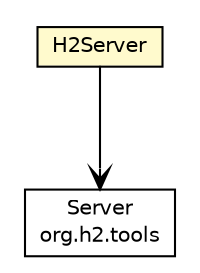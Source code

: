 #!/usr/local/bin/dot
#
# Class diagram 
# Generated by UMLGraph version R5_6_6-8-g8d7759 (http://www.umlgraph.org/)
#

digraph G {
	edge [fontname="Helvetica",fontsize=10,labelfontname="Helvetica",labelfontsize=10];
	node [fontname="Helvetica",fontsize=10,shape=plaintext];
	nodesep=0.25;
	ranksep=0.5;
	// org.dayatang.h2.H2Server
	c518 [label=<<table title="org.dayatang.h2.H2Server" border="0" cellborder="1" cellspacing="0" cellpadding="2" port="p" bgcolor="lemonChiffon" href="./H2Server.html">
		<tr><td><table border="0" cellspacing="0" cellpadding="1">
<tr><td align="center" balign="center"> H2Server </td></tr>
		</table></td></tr>
		</table>>, URL="./H2Server.html", fontname="Helvetica", fontcolor="black", fontsize=10.0];
	// org.dayatang.h2.H2Server NAVASSOC org.h2.tools.Server
	c518:p -> c524:p [taillabel="", label=" "headlabel="", fontname="Helvetica", fontcolor="black", fontsize=10.0, color="black", arrowhead=open];
	// org.h2.tools.Server
	c524 [label=<<table title="org.h2.tools.Server" border="0" cellborder="1" cellspacing="0" cellpadding="2" port="p" href="http://java.sun.com/j2se/1.4.2/docs/api/org/h2/tools/Server.html">
		<tr><td><table border="0" cellspacing="0" cellpadding="1">
<tr><td align="center" balign="center"> Server </td></tr>
<tr><td align="center" balign="center"> org.h2.tools </td></tr>
		</table></td></tr>
		</table>>, URL="http://java.sun.com/j2se/1.4.2/docs/api/org/h2/tools/Server.html", fontname="Helvetica", fontcolor="black", fontsize=10.0];
}

